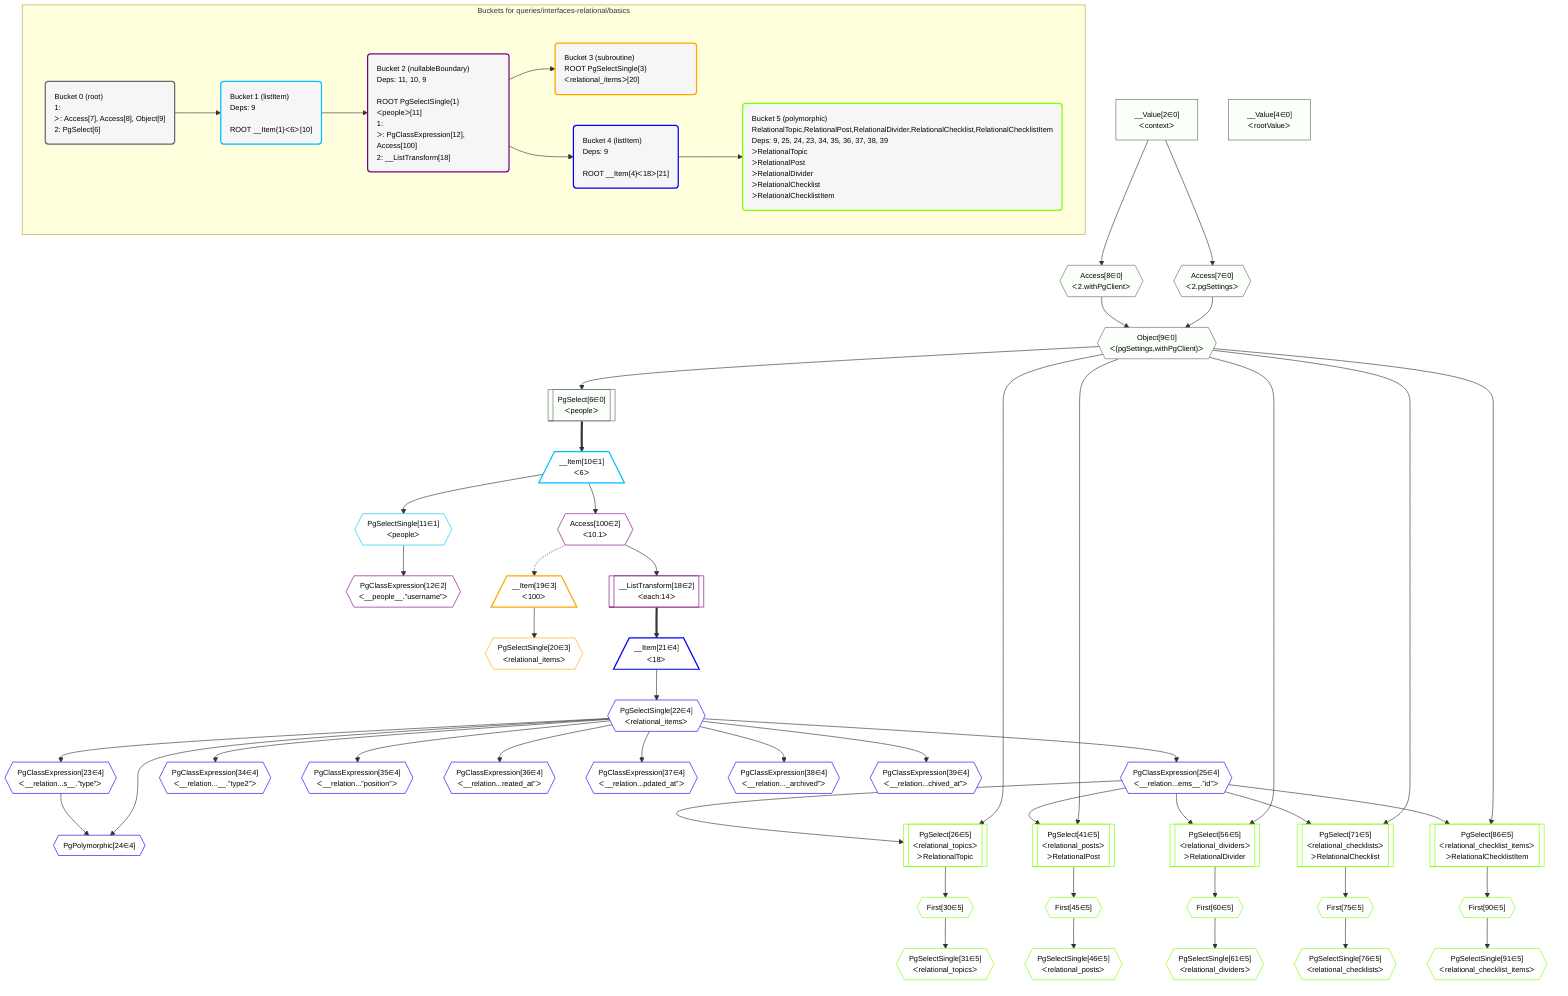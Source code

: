 %%{init: {'themeVariables': { 'fontSize': '12px'}}}%%
graph TD
    classDef path fill:#eee,stroke:#000,color:#000
    classDef plan fill:#fff,stroke-width:1px,color:#000
    classDef itemplan fill:#fff,stroke-width:2px,color:#000
    classDef unbatchedplan fill:#dff,stroke-width:1px,color:#000
    classDef sideeffectplan fill:#fcc,stroke-width:2px,color:#000
    classDef bucket fill:#f6f6f6,color:#000,stroke-width:2px,text-align:left


    %% plan dependencies
    Object9{{"Object[9∈0]<br />ᐸ{pgSettings,withPgClient}ᐳ"}}:::plan
    Access7{{"Access[7∈0]<br />ᐸ2.pgSettingsᐳ"}}:::plan
    Access8{{"Access[8∈0]<br />ᐸ2.withPgClientᐳ"}}:::plan
    Access7 & Access8 --> Object9
    PgSelect6[["PgSelect[6∈0]<br />ᐸpeopleᐳ"]]:::plan
    Object9 --> PgSelect6
    __Value2["__Value[2∈0]<br />ᐸcontextᐳ"]:::plan
    __Value2 --> Access7
    __Value2 --> Access8
    __Value4["__Value[4∈0]<br />ᐸrootValueᐳ"]:::plan
    __Item10[/"__Item[10∈1]<br />ᐸ6ᐳ"\]:::itemplan
    PgSelect6 ==> __Item10
    PgSelectSingle11{{"PgSelectSingle[11∈1]<br />ᐸpeopleᐳ"}}:::plan
    __Item10 --> PgSelectSingle11
    PgClassExpression12{{"PgClassExpression[12∈2]<br />ᐸ__people__.”username”ᐳ"}}:::plan
    PgSelectSingle11 --> PgClassExpression12
    __ListTransform18[["__ListTransform[18∈2]<br />ᐸeach:14ᐳ"]]:::plan
    Access100{{"Access[100∈2]<br />ᐸ10.1ᐳ"}}:::plan
    Access100 --> __ListTransform18
    __Item10 --> Access100
    __Item19[/"__Item[19∈3]<br />ᐸ100ᐳ"\]:::itemplan
    Access100 -.-> __Item19
    PgSelectSingle20{{"PgSelectSingle[20∈3]<br />ᐸrelational_itemsᐳ"}}:::plan
    __Item19 --> PgSelectSingle20
    PgPolymorphic24{{"PgPolymorphic[24∈4]"}}:::plan
    PgSelectSingle22{{"PgSelectSingle[22∈4]<br />ᐸrelational_itemsᐳ"}}:::plan
    PgClassExpression23{{"PgClassExpression[23∈4]<br />ᐸ__relation...s__.”type”ᐳ"}}:::plan
    PgSelectSingle22 & PgClassExpression23 --> PgPolymorphic24
    __Item21[/"__Item[21∈4]<br />ᐸ18ᐳ"\]:::itemplan
    __ListTransform18 ==> __Item21
    __Item21 --> PgSelectSingle22
    PgSelectSingle22 --> PgClassExpression23
    PgClassExpression25{{"PgClassExpression[25∈4]<br />ᐸ__relation...ems__.”id”ᐳ"}}:::plan
    PgSelectSingle22 --> PgClassExpression25
    PgClassExpression34{{"PgClassExpression[34∈4]<br />ᐸ__relation...__.”type2”ᐳ"}}:::plan
    PgSelectSingle22 --> PgClassExpression34
    PgClassExpression35{{"PgClassExpression[35∈4]<br />ᐸ__relation...”position”ᐳ"}}:::plan
    PgSelectSingle22 --> PgClassExpression35
    PgClassExpression36{{"PgClassExpression[36∈4]<br />ᐸ__relation...reated_at”ᐳ"}}:::plan
    PgSelectSingle22 --> PgClassExpression36
    PgClassExpression37{{"PgClassExpression[37∈4]<br />ᐸ__relation...pdated_at”ᐳ"}}:::plan
    PgSelectSingle22 --> PgClassExpression37
    PgClassExpression38{{"PgClassExpression[38∈4]<br />ᐸ__relation..._archived”ᐳ"}}:::plan
    PgSelectSingle22 --> PgClassExpression38
    PgClassExpression39{{"PgClassExpression[39∈4]<br />ᐸ__relation...chived_at”ᐳ"}}:::plan
    PgSelectSingle22 --> PgClassExpression39
    PgSelect26[["PgSelect[26∈5]<br />ᐸrelational_topicsᐳ<br />ᐳRelationalTopic"]]:::plan
    Object9 & PgClassExpression25 --> PgSelect26
    PgSelect41[["PgSelect[41∈5]<br />ᐸrelational_postsᐳ<br />ᐳRelationalPost"]]:::plan
    Object9 & PgClassExpression25 --> PgSelect41
    PgSelect56[["PgSelect[56∈5]<br />ᐸrelational_dividersᐳ<br />ᐳRelationalDivider"]]:::plan
    Object9 & PgClassExpression25 --> PgSelect56
    PgSelect71[["PgSelect[71∈5]<br />ᐸrelational_checklistsᐳ<br />ᐳRelationalChecklist"]]:::plan
    Object9 & PgClassExpression25 --> PgSelect71
    PgSelect86[["PgSelect[86∈5]<br />ᐸrelational_checklist_itemsᐳ<br />ᐳRelationalChecklistItem"]]:::plan
    Object9 & PgClassExpression25 --> PgSelect86
    First30{{"First[30∈5]"}}:::plan
    PgSelect26 --> First30
    PgSelectSingle31{{"PgSelectSingle[31∈5]<br />ᐸrelational_topicsᐳ"}}:::plan
    First30 --> PgSelectSingle31
    First45{{"First[45∈5]"}}:::plan
    PgSelect41 --> First45
    PgSelectSingle46{{"PgSelectSingle[46∈5]<br />ᐸrelational_postsᐳ"}}:::plan
    First45 --> PgSelectSingle46
    First60{{"First[60∈5]"}}:::plan
    PgSelect56 --> First60
    PgSelectSingle61{{"PgSelectSingle[61∈5]<br />ᐸrelational_dividersᐳ"}}:::plan
    First60 --> PgSelectSingle61
    First75{{"First[75∈5]"}}:::plan
    PgSelect71 --> First75
    PgSelectSingle76{{"PgSelectSingle[76∈5]<br />ᐸrelational_checklistsᐳ"}}:::plan
    First75 --> PgSelectSingle76
    First90{{"First[90∈5]"}}:::plan
    PgSelect86 --> First90
    PgSelectSingle91{{"PgSelectSingle[91∈5]<br />ᐸrelational_checklist_itemsᐳ"}}:::plan
    First90 --> PgSelectSingle91

    %% define steps

    subgraph "Buckets for queries/interfaces-relational/basics"
    Bucket0("Bucket 0 (root)<br />1: <br />ᐳ: Access[7], Access[8], Object[9]<br />2: PgSelect[6]"):::bucket
    classDef bucket0 stroke:#696969
    class Bucket0,__Value2,__Value4,PgSelect6,Access7,Access8,Object9 bucket0
    Bucket1("Bucket 1 (listItem)<br />Deps: 9<br /><br />ROOT __Item{1}ᐸ6ᐳ[10]"):::bucket
    classDef bucket1 stroke:#00bfff
    class Bucket1,__Item10,PgSelectSingle11 bucket1
    Bucket2("Bucket 2 (nullableBoundary)<br />Deps: 11, 10, 9<br /><br />ROOT PgSelectSingle{1}ᐸpeopleᐳ[11]<br />1: <br />ᐳ: PgClassExpression[12], Access[100]<br />2: __ListTransform[18]"):::bucket
    classDef bucket2 stroke:#7f007f
    class Bucket2,PgClassExpression12,__ListTransform18,Access100 bucket2
    Bucket3("Bucket 3 (subroutine)<br />ROOT PgSelectSingle{3}ᐸrelational_itemsᐳ[20]"):::bucket
    classDef bucket3 stroke:#ffa500
    class Bucket3,__Item19,PgSelectSingle20 bucket3
    Bucket4("Bucket 4 (listItem)<br />Deps: 9<br /><br />ROOT __Item{4}ᐸ18ᐳ[21]"):::bucket
    classDef bucket4 stroke:#0000ff
    class Bucket4,__Item21,PgSelectSingle22,PgClassExpression23,PgPolymorphic24,PgClassExpression25,PgClassExpression34,PgClassExpression35,PgClassExpression36,PgClassExpression37,PgClassExpression38,PgClassExpression39 bucket4
    Bucket5("Bucket 5 (polymorphic)<br />RelationalTopic,RelationalPost,RelationalDivider,RelationalChecklist,RelationalChecklistItem<br />Deps: 9, 25, 24, 23, 34, 35, 36, 37, 38, 39<br />ᐳRelationalTopic<br />ᐳRelationalPost<br />ᐳRelationalDivider<br />ᐳRelationalChecklist<br />ᐳRelationalChecklistItem"):::bucket
    classDef bucket5 stroke:#7fff00
    class Bucket5,PgSelect26,First30,PgSelectSingle31,PgSelect41,First45,PgSelectSingle46,PgSelect56,First60,PgSelectSingle61,PgSelect71,First75,PgSelectSingle76,PgSelect86,First90,PgSelectSingle91 bucket5
    Bucket0 --> Bucket1
    Bucket1 --> Bucket2
    Bucket2 --> Bucket3 & Bucket4
    Bucket4 --> Bucket5
    classDef unary fill:#fafffa,borderWidth:8px
    class Object9,PgSelect6,Access7,Access8,__Value2,__Value4 unary
    end